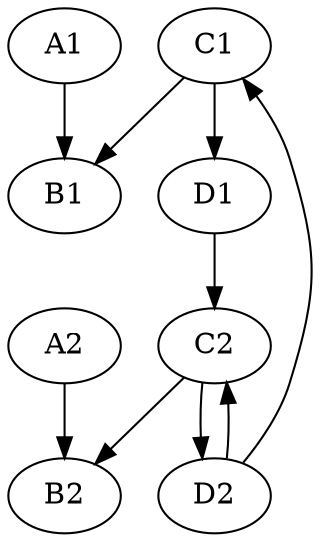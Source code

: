 digraph cycles {
  A1 -> B1 ; A2 -> B2 ;
  C1 -> B1 ; C2 -> B2 ;
  C1 -> D1 ; C2 -> D2 ;
  D1 -> C2;
  D2 -> C1;
  D2 -> C2;
}
